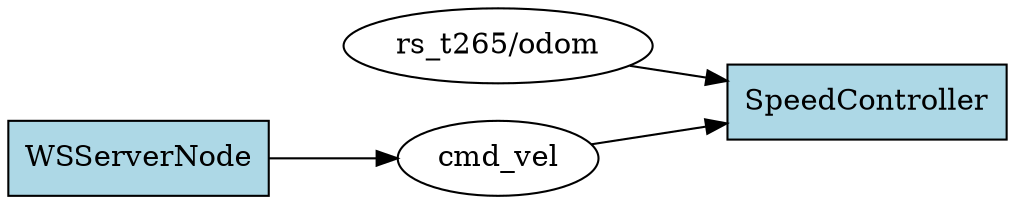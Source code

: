 digraph ROS2_Computation_Graph {
  rankdir=LR;
  node [shape=box, style=filled, fillcolor=lightgray];
  "cmd_vel" [shape=ellipse, fillcolor=white];
  "WSServerNode" -> "cmd_vel";
  "cmd_vel" -> "SpeedController";
  "rs_t265/odom" [shape=ellipse, fillcolor=white];
  "rs_t265/odom" -> "SpeedController";
  "SpeedController" [shape=box, fillcolor=lightblue];
  "WSServerNode" [shape=box, fillcolor=lightblue];
}